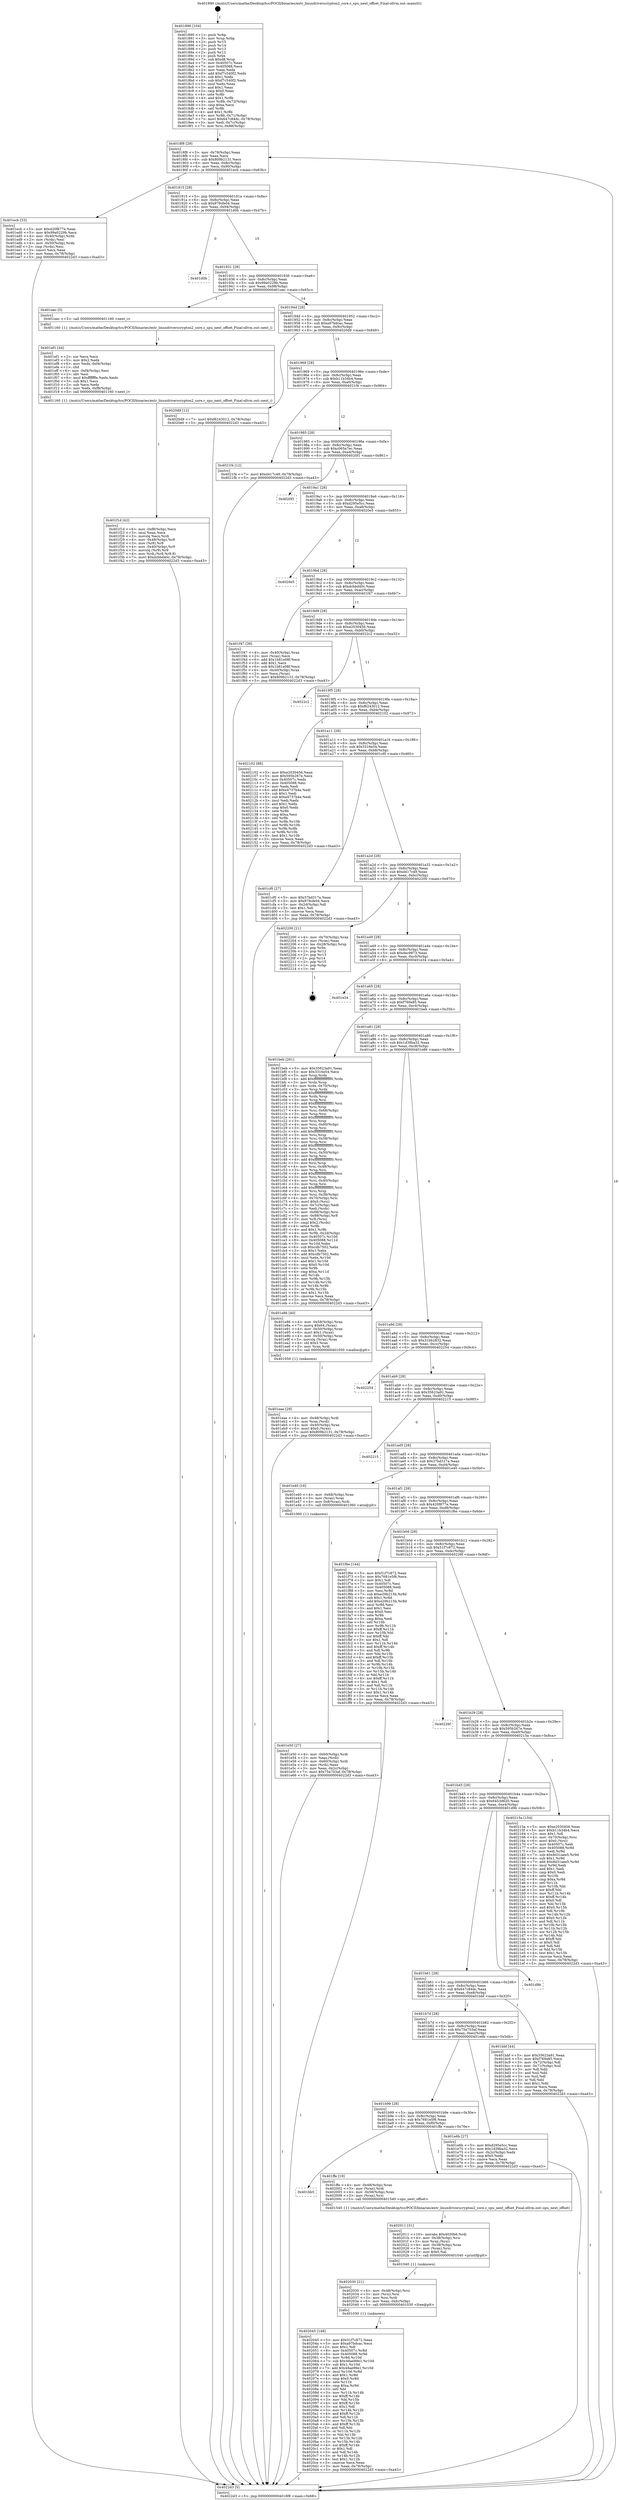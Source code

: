 digraph "0x401890" {
  label = "0x401890 (/mnt/c/Users/mathe/Desktop/tcc/POCII/binaries/extr_linuxdriverscrypton2_core.c_spu_next_offset_Final-ollvm.out::main(0))"
  labelloc = "t"
  node[shape=record]

  Entry [label="",width=0.3,height=0.3,shape=circle,fillcolor=black,style=filled]
  "0x4018f8" [label="{
     0x4018f8 [29]\l
     | [instrs]\l
     &nbsp;&nbsp;0x4018f8 \<+3\>: mov -0x78(%rbp),%eax\l
     &nbsp;&nbsp;0x4018fb \<+2\>: mov %eax,%ecx\l
     &nbsp;&nbsp;0x4018fd \<+6\>: sub $0x809b2131,%ecx\l
     &nbsp;&nbsp;0x401903 \<+6\>: mov %eax,-0x8c(%rbp)\l
     &nbsp;&nbsp;0x401909 \<+6\>: mov %ecx,-0x90(%rbp)\l
     &nbsp;&nbsp;0x40190f \<+6\>: je 0000000000401ecb \<main+0x63b\>\l
  }"]
  "0x401ecb" [label="{
     0x401ecb [33]\l
     | [instrs]\l
     &nbsp;&nbsp;0x401ecb \<+5\>: mov $0x420f677e,%eax\l
     &nbsp;&nbsp;0x401ed0 \<+5\>: mov $0x99a0229b,%ecx\l
     &nbsp;&nbsp;0x401ed5 \<+4\>: mov -0x40(%rbp),%rdx\l
     &nbsp;&nbsp;0x401ed9 \<+2\>: mov (%rdx),%esi\l
     &nbsp;&nbsp;0x401edb \<+4\>: mov -0x50(%rbp),%rdx\l
     &nbsp;&nbsp;0x401edf \<+2\>: cmp (%rdx),%esi\l
     &nbsp;&nbsp;0x401ee1 \<+3\>: cmovl %ecx,%eax\l
     &nbsp;&nbsp;0x401ee4 \<+3\>: mov %eax,-0x78(%rbp)\l
     &nbsp;&nbsp;0x401ee7 \<+5\>: jmp 00000000004022d3 \<main+0xa43\>\l
  }"]
  "0x401915" [label="{
     0x401915 [28]\l
     | [instrs]\l
     &nbsp;&nbsp;0x401915 \<+5\>: jmp 000000000040191a \<main+0x8a\>\l
     &nbsp;&nbsp;0x40191a \<+6\>: mov -0x8c(%rbp),%eax\l
     &nbsp;&nbsp;0x401920 \<+5\>: sub $0x979cfe04,%eax\l
     &nbsp;&nbsp;0x401925 \<+6\>: mov %eax,-0x94(%rbp)\l
     &nbsp;&nbsp;0x40192b \<+6\>: je 0000000000401d0b \<main+0x47b\>\l
  }"]
  Exit [label="",width=0.3,height=0.3,shape=circle,fillcolor=black,style=filled,peripheries=2]
  "0x401d0b" [label="{
     0x401d0b\l
  }", style=dashed]
  "0x401931" [label="{
     0x401931 [28]\l
     | [instrs]\l
     &nbsp;&nbsp;0x401931 \<+5\>: jmp 0000000000401936 \<main+0xa6\>\l
     &nbsp;&nbsp;0x401936 \<+6\>: mov -0x8c(%rbp),%eax\l
     &nbsp;&nbsp;0x40193c \<+5\>: sub $0x99a0229b,%eax\l
     &nbsp;&nbsp;0x401941 \<+6\>: mov %eax,-0x98(%rbp)\l
     &nbsp;&nbsp;0x401947 \<+6\>: je 0000000000401eec \<main+0x65c\>\l
  }"]
  "0x402045" [label="{
     0x402045 [148]\l
     | [instrs]\l
     &nbsp;&nbsp;0x402045 \<+5\>: mov $0x51f7c872,%eax\l
     &nbsp;&nbsp;0x40204a \<+5\>: mov $0xa97bdcac,%ecx\l
     &nbsp;&nbsp;0x40204f \<+2\>: mov $0x1,%dl\l
     &nbsp;&nbsp;0x402051 \<+8\>: mov 0x40507c,%r8d\l
     &nbsp;&nbsp;0x402059 \<+8\>: mov 0x405088,%r9d\l
     &nbsp;&nbsp;0x402061 \<+3\>: mov %r8d,%r10d\l
     &nbsp;&nbsp;0x402064 \<+7\>: sub $0x48ae99e1,%r10d\l
     &nbsp;&nbsp;0x40206b \<+4\>: sub $0x1,%r10d\l
     &nbsp;&nbsp;0x40206f \<+7\>: add $0x48ae99e1,%r10d\l
     &nbsp;&nbsp;0x402076 \<+4\>: imul %r10d,%r8d\l
     &nbsp;&nbsp;0x40207a \<+4\>: and $0x1,%r8d\l
     &nbsp;&nbsp;0x40207e \<+4\>: cmp $0x0,%r8d\l
     &nbsp;&nbsp;0x402082 \<+4\>: sete %r11b\l
     &nbsp;&nbsp;0x402086 \<+4\>: cmp $0xa,%r9d\l
     &nbsp;&nbsp;0x40208a \<+3\>: setl %bl\l
     &nbsp;&nbsp;0x40208d \<+3\>: mov %r11b,%r14b\l
     &nbsp;&nbsp;0x402090 \<+4\>: xor $0xff,%r14b\l
     &nbsp;&nbsp;0x402094 \<+3\>: mov %bl,%r15b\l
     &nbsp;&nbsp;0x402097 \<+4\>: xor $0xff,%r15b\l
     &nbsp;&nbsp;0x40209b \<+3\>: xor $0x1,%dl\l
     &nbsp;&nbsp;0x40209e \<+3\>: mov %r14b,%r12b\l
     &nbsp;&nbsp;0x4020a1 \<+4\>: and $0xff,%r12b\l
     &nbsp;&nbsp;0x4020a5 \<+3\>: and %dl,%r11b\l
     &nbsp;&nbsp;0x4020a8 \<+3\>: mov %r15b,%r13b\l
     &nbsp;&nbsp;0x4020ab \<+4\>: and $0xff,%r13b\l
     &nbsp;&nbsp;0x4020af \<+2\>: and %dl,%bl\l
     &nbsp;&nbsp;0x4020b1 \<+3\>: or %r11b,%r12b\l
     &nbsp;&nbsp;0x4020b4 \<+3\>: or %bl,%r13b\l
     &nbsp;&nbsp;0x4020b7 \<+3\>: xor %r13b,%r12b\l
     &nbsp;&nbsp;0x4020ba \<+3\>: or %r15b,%r14b\l
     &nbsp;&nbsp;0x4020bd \<+4\>: xor $0xff,%r14b\l
     &nbsp;&nbsp;0x4020c1 \<+3\>: or $0x1,%dl\l
     &nbsp;&nbsp;0x4020c4 \<+3\>: and %dl,%r14b\l
     &nbsp;&nbsp;0x4020c7 \<+3\>: or %r14b,%r12b\l
     &nbsp;&nbsp;0x4020ca \<+4\>: test $0x1,%r12b\l
     &nbsp;&nbsp;0x4020ce \<+3\>: cmovne %ecx,%eax\l
     &nbsp;&nbsp;0x4020d1 \<+3\>: mov %eax,-0x78(%rbp)\l
     &nbsp;&nbsp;0x4020d4 \<+5\>: jmp 00000000004022d3 \<main+0xa43\>\l
  }"]
  "0x401eec" [label="{
     0x401eec [5]\l
     | [instrs]\l
     &nbsp;&nbsp;0x401eec \<+5\>: call 0000000000401160 \<next_i\>\l
     | [calls]\l
     &nbsp;&nbsp;0x401160 \{1\} (/mnt/c/Users/mathe/Desktop/tcc/POCII/binaries/extr_linuxdriverscrypton2_core.c_spu_next_offset_Final-ollvm.out::next_i)\l
  }"]
  "0x40194d" [label="{
     0x40194d [28]\l
     | [instrs]\l
     &nbsp;&nbsp;0x40194d \<+5\>: jmp 0000000000401952 \<main+0xc2\>\l
     &nbsp;&nbsp;0x401952 \<+6\>: mov -0x8c(%rbp),%eax\l
     &nbsp;&nbsp;0x401958 \<+5\>: sub $0xa97bdcac,%eax\l
     &nbsp;&nbsp;0x40195d \<+6\>: mov %eax,-0x9c(%rbp)\l
     &nbsp;&nbsp;0x401963 \<+6\>: je 00000000004020d9 \<main+0x849\>\l
  }"]
  "0x402030" [label="{
     0x402030 [21]\l
     | [instrs]\l
     &nbsp;&nbsp;0x402030 \<+4\>: mov -0x48(%rbp),%rsi\l
     &nbsp;&nbsp;0x402034 \<+3\>: mov (%rsi),%rsi\l
     &nbsp;&nbsp;0x402037 \<+3\>: mov %rsi,%rdi\l
     &nbsp;&nbsp;0x40203a \<+6\>: mov %eax,-0xfc(%rbp)\l
     &nbsp;&nbsp;0x402040 \<+5\>: call 0000000000401030 \<free@plt\>\l
     | [calls]\l
     &nbsp;&nbsp;0x401030 \{1\} (unknown)\l
  }"]
  "0x4020d9" [label="{
     0x4020d9 [12]\l
     | [instrs]\l
     &nbsp;&nbsp;0x4020d9 \<+7\>: movl $0xf6243012,-0x78(%rbp)\l
     &nbsp;&nbsp;0x4020e0 \<+5\>: jmp 00000000004022d3 \<main+0xa43\>\l
  }"]
  "0x401969" [label="{
     0x401969 [28]\l
     | [instrs]\l
     &nbsp;&nbsp;0x401969 \<+5\>: jmp 000000000040196e \<main+0xde\>\l
     &nbsp;&nbsp;0x40196e \<+6\>: mov -0x8c(%rbp),%eax\l
     &nbsp;&nbsp;0x401974 \<+5\>: sub $0xb11b34b4,%eax\l
     &nbsp;&nbsp;0x401979 \<+6\>: mov %eax,-0xa0(%rbp)\l
     &nbsp;&nbsp;0x40197f \<+6\>: je 00000000004021f4 \<main+0x964\>\l
  }"]
  "0x402011" [label="{
     0x402011 [31]\l
     | [instrs]\l
     &nbsp;&nbsp;0x402011 \<+10\>: movabs $0x4030b6,%rdi\l
     &nbsp;&nbsp;0x40201b \<+4\>: mov -0x38(%rbp),%rsi\l
     &nbsp;&nbsp;0x40201f \<+3\>: mov %rax,(%rsi)\l
     &nbsp;&nbsp;0x402022 \<+4\>: mov -0x38(%rbp),%rax\l
     &nbsp;&nbsp;0x402026 \<+3\>: mov (%rax),%rsi\l
     &nbsp;&nbsp;0x402029 \<+2\>: mov $0x0,%al\l
     &nbsp;&nbsp;0x40202b \<+5\>: call 0000000000401040 \<printf@plt\>\l
     | [calls]\l
     &nbsp;&nbsp;0x401040 \{1\} (unknown)\l
  }"]
  "0x4021f4" [label="{
     0x4021f4 [12]\l
     | [instrs]\l
     &nbsp;&nbsp;0x4021f4 \<+7\>: movl $0xd417c49,-0x78(%rbp)\l
     &nbsp;&nbsp;0x4021fb \<+5\>: jmp 00000000004022d3 \<main+0xa43\>\l
  }"]
  "0x401985" [label="{
     0x401985 [28]\l
     | [instrs]\l
     &nbsp;&nbsp;0x401985 \<+5\>: jmp 000000000040198a \<main+0xfa\>\l
     &nbsp;&nbsp;0x40198a \<+6\>: mov -0x8c(%rbp),%eax\l
     &nbsp;&nbsp;0x401990 \<+5\>: sub $0xc065a7ec,%eax\l
     &nbsp;&nbsp;0x401995 \<+6\>: mov %eax,-0xa4(%rbp)\l
     &nbsp;&nbsp;0x40199b \<+6\>: je 00000000004020f1 \<main+0x861\>\l
  }"]
  "0x401bb5" [label="{
     0x401bb5\l
  }", style=dashed]
  "0x4020f1" [label="{
     0x4020f1\l
  }", style=dashed]
  "0x4019a1" [label="{
     0x4019a1 [28]\l
     | [instrs]\l
     &nbsp;&nbsp;0x4019a1 \<+5\>: jmp 00000000004019a6 \<main+0x116\>\l
     &nbsp;&nbsp;0x4019a6 \<+6\>: mov -0x8c(%rbp),%eax\l
     &nbsp;&nbsp;0x4019ac \<+5\>: sub $0xd295e5cc,%eax\l
     &nbsp;&nbsp;0x4019b1 \<+6\>: mov %eax,-0xa8(%rbp)\l
     &nbsp;&nbsp;0x4019b7 \<+6\>: je 00000000004020e5 \<main+0x855\>\l
  }"]
  "0x401ffe" [label="{
     0x401ffe [19]\l
     | [instrs]\l
     &nbsp;&nbsp;0x401ffe \<+4\>: mov -0x48(%rbp),%rax\l
     &nbsp;&nbsp;0x402002 \<+3\>: mov (%rax),%rdi\l
     &nbsp;&nbsp;0x402005 \<+4\>: mov -0x58(%rbp),%rax\l
     &nbsp;&nbsp;0x402009 \<+3\>: mov (%rax),%rsi\l
     &nbsp;&nbsp;0x40200c \<+5\>: call 0000000000401540 \<spu_next_offset\>\l
     | [calls]\l
     &nbsp;&nbsp;0x401540 \{1\} (/mnt/c/Users/mathe/Desktop/tcc/POCII/binaries/extr_linuxdriverscrypton2_core.c_spu_next_offset_Final-ollvm.out::spu_next_offset)\l
  }"]
  "0x4020e5" [label="{
     0x4020e5\l
  }", style=dashed]
  "0x4019bd" [label="{
     0x4019bd [28]\l
     | [instrs]\l
     &nbsp;&nbsp;0x4019bd \<+5\>: jmp 00000000004019c2 \<main+0x132\>\l
     &nbsp;&nbsp;0x4019c2 \<+6\>: mov -0x8c(%rbp),%eax\l
     &nbsp;&nbsp;0x4019c8 \<+5\>: sub $0xdcbbd40c,%eax\l
     &nbsp;&nbsp;0x4019cd \<+6\>: mov %eax,-0xac(%rbp)\l
     &nbsp;&nbsp;0x4019d3 \<+6\>: je 0000000000401f47 \<main+0x6b7\>\l
  }"]
  "0x401f1d" [label="{
     0x401f1d [42]\l
     | [instrs]\l
     &nbsp;&nbsp;0x401f1d \<+6\>: mov -0xf8(%rbp),%ecx\l
     &nbsp;&nbsp;0x401f23 \<+3\>: imul %eax,%ecx\l
     &nbsp;&nbsp;0x401f26 \<+3\>: movslq %ecx,%rdi\l
     &nbsp;&nbsp;0x401f29 \<+4\>: mov -0x48(%rbp),%r8\l
     &nbsp;&nbsp;0x401f2d \<+3\>: mov (%r8),%r8\l
     &nbsp;&nbsp;0x401f30 \<+4\>: mov -0x40(%rbp),%r9\l
     &nbsp;&nbsp;0x401f34 \<+3\>: movslq (%r9),%r9\l
     &nbsp;&nbsp;0x401f37 \<+4\>: mov %rdi,(%r8,%r9,8)\l
     &nbsp;&nbsp;0x401f3b \<+7\>: movl $0xdcbbd40c,-0x78(%rbp)\l
     &nbsp;&nbsp;0x401f42 \<+5\>: jmp 00000000004022d3 \<main+0xa43\>\l
  }"]
  "0x401f47" [label="{
     0x401f47 [39]\l
     | [instrs]\l
     &nbsp;&nbsp;0x401f47 \<+4\>: mov -0x40(%rbp),%rax\l
     &nbsp;&nbsp;0x401f4b \<+2\>: mov (%rax),%ecx\l
     &nbsp;&nbsp;0x401f4d \<+6\>: add $0x1b81e08f,%ecx\l
     &nbsp;&nbsp;0x401f53 \<+3\>: add $0x1,%ecx\l
     &nbsp;&nbsp;0x401f56 \<+6\>: sub $0x1b81e08f,%ecx\l
     &nbsp;&nbsp;0x401f5c \<+4\>: mov -0x40(%rbp),%rax\l
     &nbsp;&nbsp;0x401f60 \<+2\>: mov %ecx,(%rax)\l
     &nbsp;&nbsp;0x401f62 \<+7\>: movl $0x809b2131,-0x78(%rbp)\l
     &nbsp;&nbsp;0x401f69 \<+5\>: jmp 00000000004022d3 \<main+0xa43\>\l
  }"]
  "0x4019d9" [label="{
     0x4019d9 [28]\l
     | [instrs]\l
     &nbsp;&nbsp;0x4019d9 \<+5\>: jmp 00000000004019de \<main+0x14e\>\l
     &nbsp;&nbsp;0x4019de \<+6\>: mov -0x8c(%rbp),%eax\l
     &nbsp;&nbsp;0x4019e4 \<+5\>: sub $0xe2030456,%eax\l
     &nbsp;&nbsp;0x4019e9 \<+6\>: mov %eax,-0xb0(%rbp)\l
     &nbsp;&nbsp;0x4019ef \<+6\>: je 00000000004022c2 \<main+0xa32\>\l
  }"]
  "0x401ef1" [label="{
     0x401ef1 [44]\l
     | [instrs]\l
     &nbsp;&nbsp;0x401ef1 \<+2\>: xor %ecx,%ecx\l
     &nbsp;&nbsp;0x401ef3 \<+5\>: mov $0x2,%edx\l
     &nbsp;&nbsp;0x401ef8 \<+6\>: mov %edx,-0xf4(%rbp)\l
     &nbsp;&nbsp;0x401efe \<+1\>: cltd\l
     &nbsp;&nbsp;0x401eff \<+6\>: mov -0xf4(%rbp),%esi\l
     &nbsp;&nbsp;0x401f05 \<+2\>: idiv %esi\l
     &nbsp;&nbsp;0x401f07 \<+6\>: imul $0xfffffffe,%edx,%edx\l
     &nbsp;&nbsp;0x401f0d \<+3\>: sub $0x1,%ecx\l
     &nbsp;&nbsp;0x401f10 \<+2\>: sub %ecx,%edx\l
     &nbsp;&nbsp;0x401f12 \<+6\>: mov %edx,-0xf8(%rbp)\l
     &nbsp;&nbsp;0x401f18 \<+5\>: call 0000000000401160 \<next_i\>\l
     | [calls]\l
     &nbsp;&nbsp;0x401160 \{1\} (/mnt/c/Users/mathe/Desktop/tcc/POCII/binaries/extr_linuxdriverscrypton2_core.c_spu_next_offset_Final-ollvm.out::next_i)\l
  }"]
  "0x4022c2" [label="{
     0x4022c2\l
  }", style=dashed]
  "0x4019f5" [label="{
     0x4019f5 [28]\l
     | [instrs]\l
     &nbsp;&nbsp;0x4019f5 \<+5\>: jmp 00000000004019fa \<main+0x16a\>\l
     &nbsp;&nbsp;0x4019fa \<+6\>: mov -0x8c(%rbp),%eax\l
     &nbsp;&nbsp;0x401a00 \<+5\>: sub $0xf6243012,%eax\l
     &nbsp;&nbsp;0x401a05 \<+6\>: mov %eax,-0xb4(%rbp)\l
     &nbsp;&nbsp;0x401a0b \<+6\>: je 0000000000402102 \<main+0x872\>\l
  }"]
  "0x401eae" [label="{
     0x401eae [29]\l
     | [instrs]\l
     &nbsp;&nbsp;0x401eae \<+4\>: mov -0x48(%rbp),%rdi\l
     &nbsp;&nbsp;0x401eb2 \<+3\>: mov %rax,(%rdi)\l
     &nbsp;&nbsp;0x401eb5 \<+4\>: mov -0x40(%rbp),%rax\l
     &nbsp;&nbsp;0x401eb9 \<+6\>: movl $0x0,(%rax)\l
     &nbsp;&nbsp;0x401ebf \<+7\>: movl $0x809b2131,-0x78(%rbp)\l
     &nbsp;&nbsp;0x401ec6 \<+5\>: jmp 00000000004022d3 \<main+0xa43\>\l
  }"]
  "0x402102" [label="{
     0x402102 [88]\l
     | [instrs]\l
     &nbsp;&nbsp;0x402102 \<+5\>: mov $0xe2030456,%eax\l
     &nbsp;&nbsp;0x402107 \<+5\>: mov $0x595b267e,%ecx\l
     &nbsp;&nbsp;0x40210c \<+7\>: mov 0x40507c,%edx\l
     &nbsp;&nbsp;0x402113 \<+7\>: mov 0x405088,%esi\l
     &nbsp;&nbsp;0x40211a \<+2\>: mov %edx,%edi\l
     &nbsp;&nbsp;0x40211c \<+6\>: add $0xe4737b4e,%edi\l
     &nbsp;&nbsp;0x402122 \<+3\>: sub $0x1,%edi\l
     &nbsp;&nbsp;0x402125 \<+6\>: sub $0xe4737b4e,%edi\l
     &nbsp;&nbsp;0x40212b \<+3\>: imul %edi,%edx\l
     &nbsp;&nbsp;0x40212e \<+3\>: and $0x1,%edx\l
     &nbsp;&nbsp;0x402131 \<+3\>: cmp $0x0,%edx\l
     &nbsp;&nbsp;0x402134 \<+4\>: sete %r8b\l
     &nbsp;&nbsp;0x402138 \<+3\>: cmp $0xa,%esi\l
     &nbsp;&nbsp;0x40213b \<+4\>: setl %r9b\l
     &nbsp;&nbsp;0x40213f \<+3\>: mov %r8b,%r10b\l
     &nbsp;&nbsp;0x402142 \<+3\>: and %r9b,%r10b\l
     &nbsp;&nbsp;0x402145 \<+3\>: xor %r9b,%r8b\l
     &nbsp;&nbsp;0x402148 \<+3\>: or %r8b,%r10b\l
     &nbsp;&nbsp;0x40214b \<+4\>: test $0x1,%r10b\l
     &nbsp;&nbsp;0x40214f \<+3\>: cmovne %ecx,%eax\l
     &nbsp;&nbsp;0x402152 \<+3\>: mov %eax,-0x78(%rbp)\l
     &nbsp;&nbsp;0x402155 \<+5\>: jmp 00000000004022d3 \<main+0xa43\>\l
  }"]
  "0x401a11" [label="{
     0x401a11 [28]\l
     | [instrs]\l
     &nbsp;&nbsp;0x401a11 \<+5\>: jmp 0000000000401a16 \<main+0x186\>\l
     &nbsp;&nbsp;0x401a16 \<+6\>: mov -0x8c(%rbp),%eax\l
     &nbsp;&nbsp;0x401a1c \<+5\>: sub $0x3316e54,%eax\l
     &nbsp;&nbsp;0x401a21 \<+6\>: mov %eax,-0xb8(%rbp)\l
     &nbsp;&nbsp;0x401a27 \<+6\>: je 0000000000401cf0 \<main+0x460\>\l
  }"]
  "0x401b99" [label="{
     0x401b99 [28]\l
     | [instrs]\l
     &nbsp;&nbsp;0x401b99 \<+5\>: jmp 0000000000401b9e \<main+0x30e\>\l
     &nbsp;&nbsp;0x401b9e \<+6\>: mov -0x8c(%rbp),%eax\l
     &nbsp;&nbsp;0x401ba4 \<+5\>: sub $0x7681e5f6,%eax\l
     &nbsp;&nbsp;0x401ba9 \<+6\>: mov %eax,-0xf0(%rbp)\l
     &nbsp;&nbsp;0x401baf \<+6\>: je 0000000000401ffe \<main+0x76e\>\l
  }"]
  "0x401cf0" [label="{
     0x401cf0 [27]\l
     | [instrs]\l
     &nbsp;&nbsp;0x401cf0 \<+5\>: mov $0x37bd317a,%eax\l
     &nbsp;&nbsp;0x401cf5 \<+5\>: mov $0x979cfe04,%ecx\l
     &nbsp;&nbsp;0x401cfa \<+3\>: mov -0x2d(%rbp),%dl\l
     &nbsp;&nbsp;0x401cfd \<+3\>: test $0x1,%dl\l
     &nbsp;&nbsp;0x401d00 \<+3\>: cmovne %ecx,%eax\l
     &nbsp;&nbsp;0x401d03 \<+3\>: mov %eax,-0x78(%rbp)\l
     &nbsp;&nbsp;0x401d06 \<+5\>: jmp 00000000004022d3 \<main+0xa43\>\l
  }"]
  "0x401a2d" [label="{
     0x401a2d [28]\l
     | [instrs]\l
     &nbsp;&nbsp;0x401a2d \<+5\>: jmp 0000000000401a32 \<main+0x1a2\>\l
     &nbsp;&nbsp;0x401a32 \<+6\>: mov -0x8c(%rbp),%eax\l
     &nbsp;&nbsp;0x401a38 \<+5\>: sub $0xd417c49,%eax\l
     &nbsp;&nbsp;0x401a3d \<+6\>: mov %eax,-0xbc(%rbp)\l
     &nbsp;&nbsp;0x401a43 \<+6\>: je 0000000000402200 \<main+0x970\>\l
  }"]
  "0x401e6b" [label="{
     0x401e6b [27]\l
     | [instrs]\l
     &nbsp;&nbsp;0x401e6b \<+5\>: mov $0xd295e5cc,%eax\l
     &nbsp;&nbsp;0x401e70 \<+5\>: mov $0x1d39ba32,%ecx\l
     &nbsp;&nbsp;0x401e75 \<+3\>: mov -0x2c(%rbp),%edx\l
     &nbsp;&nbsp;0x401e78 \<+3\>: cmp $0x0,%edx\l
     &nbsp;&nbsp;0x401e7b \<+3\>: cmove %ecx,%eax\l
     &nbsp;&nbsp;0x401e7e \<+3\>: mov %eax,-0x78(%rbp)\l
     &nbsp;&nbsp;0x401e81 \<+5\>: jmp 00000000004022d3 \<main+0xa43\>\l
  }"]
  "0x402200" [label="{
     0x402200 [21]\l
     | [instrs]\l
     &nbsp;&nbsp;0x402200 \<+4\>: mov -0x70(%rbp),%rax\l
     &nbsp;&nbsp;0x402204 \<+2\>: mov (%rax),%eax\l
     &nbsp;&nbsp;0x402206 \<+4\>: lea -0x28(%rbp),%rsp\l
     &nbsp;&nbsp;0x40220a \<+1\>: pop %rbx\l
     &nbsp;&nbsp;0x40220b \<+2\>: pop %r12\l
     &nbsp;&nbsp;0x40220d \<+2\>: pop %r13\l
     &nbsp;&nbsp;0x40220f \<+2\>: pop %r14\l
     &nbsp;&nbsp;0x402211 \<+2\>: pop %r15\l
     &nbsp;&nbsp;0x402213 \<+1\>: pop %rbp\l
     &nbsp;&nbsp;0x402214 \<+1\>: ret\l
  }"]
  "0x401a49" [label="{
     0x401a49 [28]\l
     | [instrs]\l
     &nbsp;&nbsp;0x401a49 \<+5\>: jmp 0000000000401a4e \<main+0x1be\>\l
     &nbsp;&nbsp;0x401a4e \<+6\>: mov -0x8c(%rbp),%eax\l
     &nbsp;&nbsp;0x401a54 \<+5\>: sub $0xdec9873,%eax\l
     &nbsp;&nbsp;0x401a59 \<+6\>: mov %eax,-0xc0(%rbp)\l
     &nbsp;&nbsp;0x401a5f \<+6\>: je 0000000000401e34 \<main+0x5a4\>\l
  }"]
  "0x401e50" [label="{
     0x401e50 [27]\l
     | [instrs]\l
     &nbsp;&nbsp;0x401e50 \<+4\>: mov -0x60(%rbp),%rdi\l
     &nbsp;&nbsp;0x401e54 \<+2\>: mov %eax,(%rdi)\l
     &nbsp;&nbsp;0x401e56 \<+4\>: mov -0x60(%rbp),%rdi\l
     &nbsp;&nbsp;0x401e5a \<+2\>: mov (%rdi),%eax\l
     &nbsp;&nbsp;0x401e5c \<+3\>: mov %eax,-0x2c(%rbp)\l
     &nbsp;&nbsp;0x401e5f \<+7\>: movl $0x75a703af,-0x78(%rbp)\l
     &nbsp;&nbsp;0x401e66 \<+5\>: jmp 00000000004022d3 \<main+0xa43\>\l
  }"]
  "0x401e34" [label="{
     0x401e34\l
  }", style=dashed]
  "0x401a65" [label="{
     0x401a65 [28]\l
     | [instrs]\l
     &nbsp;&nbsp;0x401a65 \<+5\>: jmp 0000000000401a6a \<main+0x1da\>\l
     &nbsp;&nbsp;0x401a6a \<+6\>: mov -0x8c(%rbp),%eax\l
     &nbsp;&nbsp;0x401a70 \<+5\>: sub $0xf769a85,%eax\l
     &nbsp;&nbsp;0x401a75 \<+6\>: mov %eax,-0xc4(%rbp)\l
     &nbsp;&nbsp;0x401a7b \<+6\>: je 0000000000401beb \<main+0x35b\>\l
  }"]
  "0x401890" [label="{
     0x401890 [104]\l
     | [instrs]\l
     &nbsp;&nbsp;0x401890 \<+1\>: push %rbp\l
     &nbsp;&nbsp;0x401891 \<+3\>: mov %rsp,%rbp\l
     &nbsp;&nbsp;0x401894 \<+2\>: push %r15\l
     &nbsp;&nbsp;0x401896 \<+2\>: push %r14\l
     &nbsp;&nbsp;0x401898 \<+2\>: push %r13\l
     &nbsp;&nbsp;0x40189a \<+2\>: push %r12\l
     &nbsp;&nbsp;0x40189c \<+1\>: push %rbx\l
     &nbsp;&nbsp;0x40189d \<+7\>: sub $0xd8,%rsp\l
     &nbsp;&nbsp;0x4018a4 \<+7\>: mov 0x40507c,%eax\l
     &nbsp;&nbsp;0x4018ab \<+7\>: mov 0x405088,%ecx\l
     &nbsp;&nbsp;0x4018b2 \<+2\>: mov %eax,%edx\l
     &nbsp;&nbsp;0x4018b4 \<+6\>: add $0xf7c540f2,%edx\l
     &nbsp;&nbsp;0x4018ba \<+3\>: sub $0x1,%edx\l
     &nbsp;&nbsp;0x4018bd \<+6\>: sub $0xf7c540f2,%edx\l
     &nbsp;&nbsp;0x4018c3 \<+3\>: imul %edx,%eax\l
     &nbsp;&nbsp;0x4018c6 \<+3\>: and $0x1,%eax\l
     &nbsp;&nbsp;0x4018c9 \<+3\>: cmp $0x0,%eax\l
     &nbsp;&nbsp;0x4018cc \<+4\>: sete %r8b\l
     &nbsp;&nbsp;0x4018d0 \<+4\>: and $0x1,%r8b\l
     &nbsp;&nbsp;0x4018d4 \<+4\>: mov %r8b,-0x72(%rbp)\l
     &nbsp;&nbsp;0x4018d8 \<+3\>: cmp $0xa,%ecx\l
     &nbsp;&nbsp;0x4018db \<+4\>: setl %r8b\l
     &nbsp;&nbsp;0x4018df \<+4\>: and $0x1,%r8b\l
     &nbsp;&nbsp;0x4018e3 \<+4\>: mov %r8b,-0x71(%rbp)\l
     &nbsp;&nbsp;0x4018e7 \<+7\>: movl $0x647c84dc,-0x78(%rbp)\l
     &nbsp;&nbsp;0x4018ee \<+3\>: mov %edi,-0x7c(%rbp)\l
     &nbsp;&nbsp;0x4018f1 \<+7\>: mov %rsi,-0x88(%rbp)\l
  }"]
  "0x401beb" [label="{
     0x401beb [261]\l
     | [instrs]\l
     &nbsp;&nbsp;0x401beb \<+5\>: mov $0x35623a91,%eax\l
     &nbsp;&nbsp;0x401bf0 \<+5\>: mov $0x3316e54,%ecx\l
     &nbsp;&nbsp;0x401bf5 \<+3\>: mov %rsp,%rdx\l
     &nbsp;&nbsp;0x401bf8 \<+4\>: add $0xfffffffffffffff0,%rdx\l
     &nbsp;&nbsp;0x401bfc \<+3\>: mov %rdx,%rsp\l
     &nbsp;&nbsp;0x401bff \<+4\>: mov %rdx,-0x70(%rbp)\l
     &nbsp;&nbsp;0x401c03 \<+3\>: mov %rsp,%rdx\l
     &nbsp;&nbsp;0x401c06 \<+4\>: add $0xfffffffffffffff0,%rdx\l
     &nbsp;&nbsp;0x401c0a \<+3\>: mov %rdx,%rsp\l
     &nbsp;&nbsp;0x401c0d \<+3\>: mov %rsp,%rsi\l
     &nbsp;&nbsp;0x401c10 \<+4\>: add $0xfffffffffffffff0,%rsi\l
     &nbsp;&nbsp;0x401c14 \<+3\>: mov %rsi,%rsp\l
     &nbsp;&nbsp;0x401c17 \<+4\>: mov %rsi,-0x68(%rbp)\l
     &nbsp;&nbsp;0x401c1b \<+3\>: mov %rsp,%rsi\l
     &nbsp;&nbsp;0x401c1e \<+4\>: add $0xfffffffffffffff0,%rsi\l
     &nbsp;&nbsp;0x401c22 \<+3\>: mov %rsi,%rsp\l
     &nbsp;&nbsp;0x401c25 \<+4\>: mov %rsi,-0x60(%rbp)\l
     &nbsp;&nbsp;0x401c29 \<+3\>: mov %rsp,%rsi\l
     &nbsp;&nbsp;0x401c2c \<+4\>: add $0xfffffffffffffff0,%rsi\l
     &nbsp;&nbsp;0x401c30 \<+3\>: mov %rsi,%rsp\l
     &nbsp;&nbsp;0x401c33 \<+4\>: mov %rsi,-0x58(%rbp)\l
     &nbsp;&nbsp;0x401c37 \<+3\>: mov %rsp,%rsi\l
     &nbsp;&nbsp;0x401c3a \<+4\>: add $0xfffffffffffffff0,%rsi\l
     &nbsp;&nbsp;0x401c3e \<+3\>: mov %rsi,%rsp\l
     &nbsp;&nbsp;0x401c41 \<+4\>: mov %rsi,-0x50(%rbp)\l
     &nbsp;&nbsp;0x401c45 \<+3\>: mov %rsp,%rsi\l
     &nbsp;&nbsp;0x401c48 \<+4\>: add $0xfffffffffffffff0,%rsi\l
     &nbsp;&nbsp;0x401c4c \<+3\>: mov %rsi,%rsp\l
     &nbsp;&nbsp;0x401c4f \<+4\>: mov %rsi,-0x48(%rbp)\l
     &nbsp;&nbsp;0x401c53 \<+3\>: mov %rsp,%rsi\l
     &nbsp;&nbsp;0x401c56 \<+4\>: add $0xfffffffffffffff0,%rsi\l
     &nbsp;&nbsp;0x401c5a \<+3\>: mov %rsi,%rsp\l
     &nbsp;&nbsp;0x401c5d \<+4\>: mov %rsi,-0x40(%rbp)\l
     &nbsp;&nbsp;0x401c61 \<+3\>: mov %rsp,%rsi\l
     &nbsp;&nbsp;0x401c64 \<+4\>: add $0xfffffffffffffff0,%rsi\l
     &nbsp;&nbsp;0x401c68 \<+3\>: mov %rsi,%rsp\l
     &nbsp;&nbsp;0x401c6b \<+4\>: mov %rsi,-0x38(%rbp)\l
     &nbsp;&nbsp;0x401c6f \<+4\>: mov -0x70(%rbp),%rsi\l
     &nbsp;&nbsp;0x401c73 \<+6\>: movl $0x0,(%rsi)\l
     &nbsp;&nbsp;0x401c79 \<+3\>: mov -0x7c(%rbp),%edi\l
     &nbsp;&nbsp;0x401c7c \<+2\>: mov %edi,(%rdx)\l
     &nbsp;&nbsp;0x401c7e \<+4\>: mov -0x68(%rbp),%rsi\l
     &nbsp;&nbsp;0x401c82 \<+7\>: mov -0x88(%rbp),%r8\l
     &nbsp;&nbsp;0x401c89 \<+3\>: mov %r8,(%rsi)\l
     &nbsp;&nbsp;0x401c8c \<+3\>: cmpl $0x2,(%rdx)\l
     &nbsp;&nbsp;0x401c8f \<+4\>: setne %r9b\l
     &nbsp;&nbsp;0x401c93 \<+4\>: and $0x1,%r9b\l
     &nbsp;&nbsp;0x401c97 \<+4\>: mov %r9b,-0x2d(%rbp)\l
     &nbsp;&nbsp;0x401c9b \<+8\>: mov 0x40507c,%r10d\l
     &nbsp;&nbsp;0x401ca3 \<+8\>: mov 0x405088,%r11d\l
     &nbsp;&nbsp;0x401cab \<+3\>: mov %r10d,%ebx\l
     &nbsp;&nbsp;0x401cae \<+6\>: sub $0xcdb7502,%ebx\l
     &nbsp;&nbsp;0x401cb4 \<+3\>: sub $0x1,%ebx\l
     &nbsp;&nbsp;0x401cb7 \<+6\>: add $0xcdb7502,%ebx\l
     &nbsp;&nbsp;0x401cbd \<+4\>: imul %ebx,%r10d\l
     &nbsp;&nbsp;0x401cc1 \<+4\>: and $0x1,%r10d\l
     &nbsp;&nbsp;0x401cc5 \<+4\>: cmp $0x0,%r10d\l
     &nbsp;&nbsp;0x401cc9 \<+4\>: sete %r9b\l
     &nbsp;&nbsp;0x401ccd \<+4\>: cmp $0xa,%r11d\l
     &nbsp;&nbsp;0x401cd1 \<+4\>: setl %r14b\l
     &nbsp;&nbsp;0x401cd5 \<+3\>: mov %r9b,%r15b\l
     &nbsp;&nbsp;0x401cd8 \<+3\>: and %r14b,%r15b\l
     &nbsp;&nbsp;0x401cdb \<+3\>: xor %r14b,%r9b\l
     &nbsp;&nbsp;0x401cde \<+3\>: or %r9b,%r15b\l
     &nbsp;&nbsp;0x401ce1 \<+4\>: test $0x1,%r15b\l
     &nbsp;&nbsp;0x401ce5 \<+3\>: cmovne %ecx,%eax\l
     &nbsp;&nbsp;0x401ce8 \<+3\>: mov %eax,-0x78(%rbp)\l
     &nbsp;&nbsp;0x401ceb \<+5\>: jmp 00000000004022d3 \<main+0xa43\>\l
  }"]
  "0x401a81" [label="{
     0x401a81 [28]\l
     | [instrs]\l
     &nbsp;&nbsp;0x401a81 \<+5\>: jmp 0000000000401a86 \<main+0x1f6\>\l
     &nbsp;&nbsp;0x401a86 \<+6\>: mov -0x8c(%rbp),%eax\l
     &nbsp;&nbsp;0x401a8c \<+5\>: sub $0x1d39ba32,%eax\l
     &nbsp;&nbsp;0x401a91 \<+6\>: mov %eax,-0xc8(%rbp)\l
     &nbsp;&nbsp;0x401a97 \<+6\>: je 0000000000401e86 \<main+0x5f6\>\l
  }"]
  "0x4022d3" [label="{
     0x4022d3 [5]\l
     | [instrs]\l
     &nbsp;&nbsp;0x4022d3 \<+5\>: jmp 00000000004018f8 \<main+0x68\>\l
  }"]
  "0x401e86" [label="{
     0x401e86 [40]\l
     | [instrs]\l
     &nbsp;&nbsp;0x401e86 \<+4\>: mov -0x58(%rbp),%rax\l
     &nbsp;&nbsp;0x401e8a \<+7\>: movq $0x64,(%rax)\l
     &nbsp;&nbsp;0x401e91 \<+4\>: mov -0x50(%rbp),%rax\l
     &nbsp;&nbsp;0x401e95 \<+6\>: movl $0x1,(%rax)\l
     &nbsp;&nbsp;0x401e9b \<+4\>: mov -0x50(%rbp),%rax\l
     &nbsp;&nbsp;0x401e9f \<+3\>: movslq (%rax),%rax\l
     &nbsp;&nbsp;0x401ea2 \<+4\>: shl $0x3,%rax\l
     &nbsp;&nbsp;0x401ea6 \<+3\>: mov %rax,%rdi\l
     &nbsp;&nbsp;0x401ea9 \<+5\>: call 0000000000401050 \<malloc@plt\>\l
     | [calls]\l
     &nbsp;&nbsp;0x401050 \{1\} (unknown)\l
  }"]
  "0x401a9d" [label="{
     0x401a9d [28]\l
     | [instrs]\l
     &nbsp;&nbsp;0x401a9d \<+5\>: jmp 0000000000401aa2 \<main+0x212\>\l
     &nbsp;&nbsp;0x401aa2 \<+6\>: mov -0x8c(%rbp),%eax\l
     &nbsp;&nbsp;0x401aa8 \<+5\>: sub $0x31bb2832,%eax\l
     &nbsp;&nbsp;0x401aad \<+6\>: mov %eax,-0xcc(%rbp)\l
     &nbsp;&nbsp;0x401ab3 \<+6\>: je 0000000000402254 \<main+0x9c4\>\l
  }"]
  "0x401b7d" [label="{
     0x401b7d [28]\l
     | [instrs]\l
     &nbsp;&nbsp;0x401b7d \<+5\>: jmp 0000000000401b82 \<main+0x2f2\>\l
     &nbsp;&nbsp;0x401b82 \<+6\>: mov -0x8c(%rbp),%eax\l
     &nbsp;&nbsp;0x401b88 \<+5\>: sub $0x75a703af,%eax\l
     &nbsp;&nbsp;0x401b8d \<+6\>: mov %eax,-0xec(%rbp)\l
     &nbsp;&nbsp;0x401b93 \<+6\>: je 0000000000401e6b \<main+0x5db\>\l
  }"]
  "0x402254" [label="{
     0x402254\l
  }", style=dashed]
  "0x401ab9" [label="{
     0x401ab9 [28]\l
     | [instrs]\l
     &nbsp;&nbsp;0x401ab9 \<+5\>: jmp 0000000000401abe \<main+0x22e\>\l
     &nbsp;&nbsp;0x401abe \<+6\>: mov -0x8c(%rbp),%eax\l
     &nbsp;&nbsp;0x401ac4 \<+5\>: sub $0x35623a91,%eax\l
     &nbsp;&nbsp;0x401ac9 \<+6\>: mov %eax,-0xd0(%rbp)\l
     &nbsp;&nbsp;0x401acf \<+6\>: je 0000000000402215 \<main+0x985\>\l
  }"]
  "0x401bbf" [label="{
     0x401bbf [44]\l
     | [instrs]\l
     &nbsp;&nbsp;0x401bbf \<+5\>: mov $0x35623a91,%eax\l
     &nbsp;&nbsp;0x401bc4 \<+5\>: mov $0xf769a85,%ecx\l
     &nbsp;&nbsp;0x401bc9 \<+3\>: mov -0x72(%rbp),%dl\l
     &nbsp;&nbsp;0x401bcc \<+4\>: mov -0x71(%rbp),%sil\l
     &nbsp;&nbsp;0x401bd0 \<+3\>: mov %dl,%dil\l
     &nbsp;&nbsp;0x401bd3 \<+3\>: and %sil,%dil\l
     &nbsp;&nbsp;0x401bd6 \<+3\>: xor %sil,%dl\l
     &nbsp;&nbsp;0x401bd9 \<+3\>: or %dl,%dil\l
     &nbsp;&nbsp;0x401bdc \<+4\>: test $0x1,%dil\l
     &nbsp;&nbsp;0x401be0 \<+3\>: cmovne %ecx,%eax\l
     &nbsp;&nbsp;0x401be3 \<+3\>: mov %eax,-0x78(%rbp)\l
     &nbsp;&nbsp;0x401be6 \<+5\>: jmp 00000000004022d3 \<main+0xa43\>\l
  }"]
  "0x402215" [label="{
     0x402215\l
  }", style=dashed]
  "0x401ad5" [label="{
     0x401ad5 [28]\l
     | [instrs]\l
     &nbsp;&nbsp;0x401ad5 \<+5\>: jmp 0000000000401ada \<main+0x24a\>\l
     &nbsp;&nbsp;0x401ada \<+6\>: mov -0x8c(%rbp),%eax\l
     &nbsp;&nbsp;0x401ae0 \<+5\>: sub $0x37bd317a,%eax\l
     &nbsp;&nbsp;0x401ae5 \<+6\>: mov %eax,-0xd4(%rbp)\l
     &nbsp;&nbsp;0x401aeb \<+6\>: je 0000000000401e40 \<main+0x5b0\>\l
  }"]
  "0x401b61" [label="{
     0x401b61 [28]\l
     | [instrs]\l
     &nbsp;&nbsp;0x401b61 \<+5\>: jmp 0000000000401b66 \<main+0x2d6\>\l
     &nbsp;&nbsp;0x401b66 \<+6\>: mov -0x8c(%rbp),%eax\l
     &nbsp;&nbsp;0x401b6c \<+5\>: sub $0x647c84dc,%eax\l
     &nbsp;&nbsp;0x401b71 \<+6\>: mov %eax,-0xe8(%rbp)\l
     &nbsp;&nbsp;0x401b77 \<+6\>: je 0000000000401bbf \<main+0x32f\>\l
  }"]
  "0x401e40" [label="{
     0x401e40 [16]\l
     | [instrs]\l
     &nbsp;&nbsp;0x401e40 \<+4\>: mov -0x68(%rbp),%rax\l
     &nbsp;&nbsp;0x401e44 \<+3\>: mov (%rax),%rax\l
     &nbsp;&nbsp;0x401e47 \<+4\>: mov 0x8(%rax),%rdi\l
     &nbsp;&nbsp;0x401e4b \<+5\>: call 0000000000401060 \<atoi@plt\>\l
     | [calls]\l
     &nbsp;&nbsp;0x401060 \{1\} (unknown)\l
  }"]
  "0x401af1" [label="{
     0x401af1 [28]\l
     | [instrs]\l
     &nbsp;&nbsp;0x401af1 \<+5\>: jmp 0000000000401af6 \<main+0x266\>\l
     &nbsp;&nbsp;0x401af6 \<+6\>: mov -0x8c(%rbp),%eax\l
     &nbsp;&nbsp;0x401afc \<+5\>: sub $0x420f677e,%eax\l
     &nbsp;&nbsp;0x401b01 \<+6\>: mov %eax,-0xd8(%rbp)\l
     &nbsp;&nbsp;0x401b07 \<+6\>: je 0000000000401f6e \<main+0x6de\>\l
  }"]
  "0x401d9b" [label="{
     0x401d9b\l
  }", style=dashed]
  "0x401f6e" [label="{
     0x401f6e [144]\l
     | [instrs]\l
     &nbsp;&nbsp;0x401f6e \<+5\>: mov $0x51f7c872,%eax\l
     &nbsp;&nbsp;0x401f73 \<+5\>: mov $0x7681e5f6,%ecx\l
     &nbsp;&nbsp;0x401f78 \<+2\>: mov $0x1,%dl\l
     &nbsp;&nbsp;0x401f7a \<+7\>: mov 0x40507c,%esi\l
     &nbsp;&nbsp;0x401f81 \<+7\>: mov 0x405088,%edi\l
     &nbsp;&nbsp;0x401f88 \<+3\>: mov %esi,%r8d\l
     &nbsp;&nbsp;0x401f8b \<+7\>: sub $0xe29b215b,%r8d\l
     &nbsp;&nbsp;0x401f92 \<+4\>: sub $0x1,%r8d\l
     &nbsp;&nbsp;0x401f96 \<+7\>: add $0xe29b215b,%r8d\l
     &nbsp;&nbsp;0x401f9d \<+4\>: imul %r8d,%esi\l
     &nbsp;&nbsp;0x401fa1 \<+3\>: and $0x1,%esi\l
     &nbsp;&nbsp;0x401fa4 \<+3\>: cmp $0x0,%esi\l
     &nbsp;&nbsp;0x401fa7 \<+4\>: sete %r9b\l
     &nbsp;&nbsp;0x401fab \<+3\>: cmp $0xa,%edi\l
     &nbsp;&nbsp;0x401fae \<+4\>: setl %r10b\l
     &nbsp;&nbsp;0x401fb2 \<+3\>: mov %r9b,%r11b\l
     &nbsp;&nbsp;0x401fb5 \<+4\>: xor $0xff,%r11b\l
     &nbsp;&nbsp;0x401fb9 \<+3\>: mov %r10b,%bl\l
     &nbsp;&nbsp;0x401fbc \<+3\>: xor $0xff,%bl\l
     &nbsp;&nbsp;0x401fbf \<+3\>: xor $0x1,%dl\l
     &nbsp;&nbsp;0x401fc2 \<+3\>: mov %r11b,%r14b\l
     &nbsp;&nbsp;0x401fc5 \<+4\>: and $0xff,%r14b\l
     &nbsp;&nbsp;0x401fc9 \<+3\>: and %dl,%r9b\l
     &nbsp;&nbsp;0x401fcc \<+3\>: mov %bl,%r15b\l
     &nbsp;&nbsp;0x401fcf \<+4\>: and $0xff,%r15b\l
     &nbsp;&nbsp;0x401fd3 \<+3\>: and %dl,%r10b\l
     &nbsp;&nbsp;0x401fd6 \<+3\>: or %r9b,%r14b\l
     &nbsp;&nbsp;0x401fd9 \<+3\>: or %r10b,%r15b\l
     &nbsp;&nbsp;0x401fdc \<+3\>: xor %r15b,%r14b\l
     &nbsp;&nbsp;0x401fdf \<+3\>: or %bl,%r11b\l
     &nbsp;&nbsp;0x401fe2 \<+4\>: xor $0xff,%r11b\l
     &nbsp;&nbsp;0x401fe6 \<+3\>: or $0x1,%dl\l
     &nbsp;&nbsp;0x401fe9 \<+3\>: and %dl,%r11b\l
     &nbsp;&nbsp;0x401fec \<+3\>: or %r11b,%r14b\l
     &nbsp;&nbsp;0x401fef \<+4\>: test $0x1,%r14b\l
     &nbsp;&nbsp;0x401ff3 \<+3\>: cmovne %ecx,%eax\l
     &nbsp;&nbsp;0x401ff6 \<+3\>: mov %eax,-0x78(%rbp)\l
     &nbsp;&nbsp;0x401ff9 \<+5\>: jmp 00000000004022d3 \<main+0xa43\>\l
  }"]
  "0x401b0d" [label="{
     0x401b0d [28]\l
     | [instrs]\l
     &nbsp;&nbsp;0x401b0d \<+5\>: jmp 0000000000401b12 \<main+0x282\>\l
     &nbsp;&nbsp;0x401b12 \<+6\>: mov -0x8c(%rbp),%eax\l
     &nbsp;&nbsp;0x401b18 \<+5\>: sub $0x51f7c872,%eax\l
     &nbsp;&nbsp;0x401b1d \<+6\>: mov %eax,-0xdc(%rbp)\l
     &nbsp;&nbsp;0x401b23 \<+6\>: je 000000000040226f \<main+0x9df\>\l
  }"]
  "0x401b45" [label="{
     0x401b45 [28]\l
     | [instrs]\l
     &nbsp;&nbsp;0x401b45 \<+5\>: jmp 0000000000401b4a \<main+0x2ba\>\l
     &nbsp;&nbsp;0x401b4a \<+6\>: mov -0x8c(%rbp),%eax\l
     &nbsp;&nbsp;0x401b50 \<+5\>: sub $0x6453d620,%eax\l
     &nbsp;&nbsp;0x401b55 \<+6\>: mov %eax,-0xe4(%rbp)\l
     &nbsp;&nbsp;0x401b5b \<+6\>: je 0000000000401d9b \<main+0x50b\>\l
  }"]
  "0x40226f" [label="{
     0x40226f\l
  }", style=dashed]
  "0x401b29" [label="{
     0x401b29 [28]\l
     | [instrs]\l
     &nbsp;&nbsp;0x401b29 \<+5\>: jmp 0000000000401b2e \<main+0x29e\>\l
     &nbsp;&nbsp;0x401b2e \<+6\>: mov -0x8c(%rbp),%eax\l
     &nbsp;&nbsp;0x401b34 \<+5\>: sub $0x595b267e,%eax\l
     &nbsp;&nbsp;0x401b39 \<+6\>: mov %eax,-0xe0(%rbp)\l
     &nbsp;&nbsp;0x401b3f \<+6\>: je 000000000040215a \<main+0x8ca\>\l
  }"]
  "0x40215a" [label="{
     0x40215a [154]\l
     | [instrs]\l
     &nbsp;&nbsp;0x40215a \<+5\>: mov $0xe2030456,%eax\l
     &nbsp;&nbsp;0x40215f \<+5\>: mov $0xb11b34b4,%ecx\l
     &nbsp;&nbsp;0x402164 \<+2\>: mov $0x1,%dl\l
     &nbsp;&nbsp;0x402166 \<+4\>: mov -0x70(%rbp),%rsi\l
     &nbsp;&nbsp;0x40216a \<+6\>: movl $0x0,(%rsi)\l
     &nbsp;&nbsp;0x402170 \<+7\>: mov 0x40507c,%edi\l
     &nbsp;&nbsp;0x402177 \<+8\>: mov 0x405088,%r8d\l
     &nbsp;&nbsp;0x40217f \<+3\>: mov %edi,%r9d\l
     &nbsp;&nbsp;0x402182 \<+7\>: sub $0x8d31aee5,%r9d\l
     &nbsp;&nbsp;0x402189 \<+4\>: sub $0x1,%r9d\l
     &nbsp;&nbsp;0x40218d \<+7\>: add $0x8d31aee5,%r9d\l
     &nbsp;&nbsp;0x402194 \<+4\>: imul %r9d,%edi\l
     &nbsp;&nbsp;0x402198 \<+3\>: and $0x1,%edi\l
     &nbsp;&nbsp;0x40219b \<+3\>: cmp $0x0,%edi\l
     &nbsp;&nbsp;0x40219e \<+4\>: sete %r10b\l
     &nbsp;&nbsp;0x4021a2 \<+4\>: cmp $0xa,%r8d\l
     &nbsp;&nbsp;0x4021a6 \<+4\>: setl %r11b\l
     &nbsp;&nbsp;0x4021aa \<+3\>: mov %r10b,%bl\l
     &nbsp;&nbsp;0x4021ad \<+3\>: xor $0xff,%bl\l
     &nbsp;&nbsp;0x4021b0 \<+3\>: mov %r11b,%r14b\l
     &nbsp;&nbsp;0x4021b3 \<+4\>: xor $0xff,%r14b\l
     &nbsp;&nbsp;0x4021b7 \<+3\>: xor $0x0,%dl\l
     &nbsp;&nbsp;0x4021ba \<+3\>: mov %bl,%r15b\l
     &nbsp;&nbsp;0x4021bd \<+4\>: and $0x0,%r15b\l
     &nbsp;&nbsp;0x4021c1 \<+3\>: and %dl,%r10b\l
     &nbsp;&nbsp;0x4021c4 \<+3\>: mov %r14b,%r12b\l
     &nbsp;&nbsp;0x4021c7 \<+4\>: and $0x0,%r12b\l
     &nbsp;&nbsp;0x4021cb \<+3\>: and %dl,%r11b\l
     &nbsp;&nbsp;0x4021ce \<+3\>: or %r10b,%r15b\l
     &nbsp;&nbsp;0x4021d1 \<+3\>: or %r11b,%r12b\l
     &nbsp;&nbsp;0x4021d4 \<+3\>: xor %r12b,%r15b\l
     &nbsp;&nbsp;0x4021d7 \<+3\>: or %r14b,%bl\l
     &nbsp;&nbsp;0x4021da \<+3\>: xor $0xff,%bl\l
     &nbsp;&nbsp;0x4021dd \<+3\>: or $0x0,%dl\l
     &nbsp;&nbsp;0x4021e0 \<+2\>: and %dl,%bl\l
     &nbsp;&nbsp;0x4021e2 \<+3\>: or %bl,%r15b\l
     &nbsp;&nbsp;0x4021e5 \<+4\>: test $0x1,%r15b\l
     &nbsp;&nbsp;0x4021e9 \<+3\>: cmovne %ecx,%eax\l
     &nbsp;&nbsp;0x4021ec \<+3\>: mov %eax,-0x78(%rbp)\l
     &nbsp;&nbsp;0x4021ef \<+5\>: jmp 00000000004022d3 \<main+0xa43\>\l
  }"]
  Entry -> "0x401890" [label=" 1"]
  "0x4018f8" -> "0x401ecb" [label=" 2"]
  "0x4018f8" -> "0x401915" [label=" 15"]
  "0x402200" -> Exit [label=" 1"]
  "0x401915" -> "0x401d0b" [label=" 0"]
  "0x401915" -> "0x401931" [label=" 15"]
  "0x4021f4" -> "0x4022d3" [label=" 1"]
  "0x401931" -> "0x401eec" [label=" 1"]
  "0x401931" -> "0x40194d" [label=" 14"]
  "0x40215a" -> "0x4022d3" [label=" 1"]
  "0x40194d" -> "0x4020d9" [label=" 1"]
  "0x40194d" -> "0x401969" [label=" 13"]
  "0x402102" -> "0x4022d3" [label=" 1"]
  "0x401969" -> "0x4021f4" [label=" 1"]
  "0x401969" -> "0x401985" [label=" 12"]
  "0x4020d9" -> "0x4022d3" [label=" 1"]
  "0x401985" -> "0x4020f1" [label=" 0"]
  "0x401985" -> "0x4019a1" [label=" 12"]
  "0x402045" -> "0x4022d3" [label=" 1"]
  "0x4019a1" -> "0x4020e5" [label=" 0"]
  "0x4019a1" -> "0x4019bd" [label=" 12"]
  "0x402030" -> "0x402045" [label=" 1"]
  "0x4019bd" -> "0x401f47" [label=" 1"]
  "0x4019bd" -> "0x4019d9" [label=" 11"]
  "0x401ffe" -> "0x402011" [label=" 1"]
  "0x4019d9" -> "0x4022c2" [label=" 0"]
  "0x4019d9" -> "0x4019f5" [label=" 11"]
  "0x401b99" -> "0x401bb5" [label=" 0"]
  "0x4019f5" -> "0x402102" [label=" 1"]
  "0x4019f5" -> "0x401a11" [label=" 10"]
  "0x401b99" -> "0x401ffe" [label=" 1"]
  "0x401a11" -> "0x401cf0" [label=" 1"]
  "0x401a11" -> "0x401a2d" [label=" 9"]
  "0x402011" -> "0x402030" [label=" 1"]
  "0x401a2d" -> "0x402200" [label=" 1"]
  "0x401a2d" -> "0x401a49" [label=" 8"]
  "0x401f6e" -> "0x4022d3" [label=" 1"]
  "0x401a49" -> "0x401e34" [label=" 0"]
  "0x401a49" -> "0x401a65" [label=" 8"]
  "0x401f1d" -> "0x4022d3" [label=" 1"]
  "0x401a65" -> "0x401beb" [label=" 1"]
  "0x401a65" -> "0x401a81" [label=" 7"]
  "0x401eec" -> "0x401ef1" [label=" 1"]
  "0x401a81" -> "0x401e86" [label=" 1"]
  "0x401a81" -> "0x401a9d" [label=" 6"]
  "0x401ecb" -> "0x4022d3" [label=" 2"]
  "0x401a9d" -> "0x402254" [label=" 0"]
  "0x401a9d" -> "0x401ab9" [label=" 6"]
  "0x401eae" -> "0x4022d3" [label=" 1"]
  "0x401ab9" -> "0x402215" [label=" 0"]
  "0x401ab9" -> "0x401ad5" [label=" 6"]
  "0x401e86" -> "0x401eae" [label=" 1"]
  "0x401ad5" -> "0x401e40" [label=" 1"]
  "0x401ad5" -> "0x401af1" [label=" 5"]
  "0x401b7d" -> "0x401b99" [label=" 1"]
  "0x401af1" -> "0x401f6e" [label=" 1"]
  "0x401af1" -> "0x401b0d" [label=" 4"]
  "0x401b7d" -> "0x401e6b" [label=" 1"]
  "0x401b0d" -> "0x40226f" [label=" 0"]
  "0x401b0d" -> "0x401b29" [label=" 4"]
  "0x401e50" -> "0x4022d3" [label=" 1"]
  "0x401b29" -> "0x40215a" [label=" 1"]
  "0x401b29" -> "0x401b45" [label=" 3"]
  "0x401f47" -> "0x4022d3" [label=" 1"]
  "0x401b45" -> "0x401d9b" [label=" 0"]
  "0x401b45" -> "0x401b61" [label=" 3"]
  "0x401e6b" -> "0x4022d3" [label=" 1"]
  "0x401b61" -> "0x401bbf" [label=" 1"]
  "0x401b61" -> "0x401b7d" [label=" 2"]
  "0x401bbf" -> "0x4022d3" [label=" 1"]
  "0x401890" -> "0x4018f8" [label=" 1"]
  "0x4022d3" -> "0x4018f8" [label=" 16"]
  "0x401ef1" -> "0x401f1d" [label=" 1"]
  "0x401beb" -> "0x4022d3" [label=" 1"]
  "0x401cf0" -> "0x4022d3" [label=" 1"]
  "0x401e40" -> "0x401e50" [label=" 1"]
}

